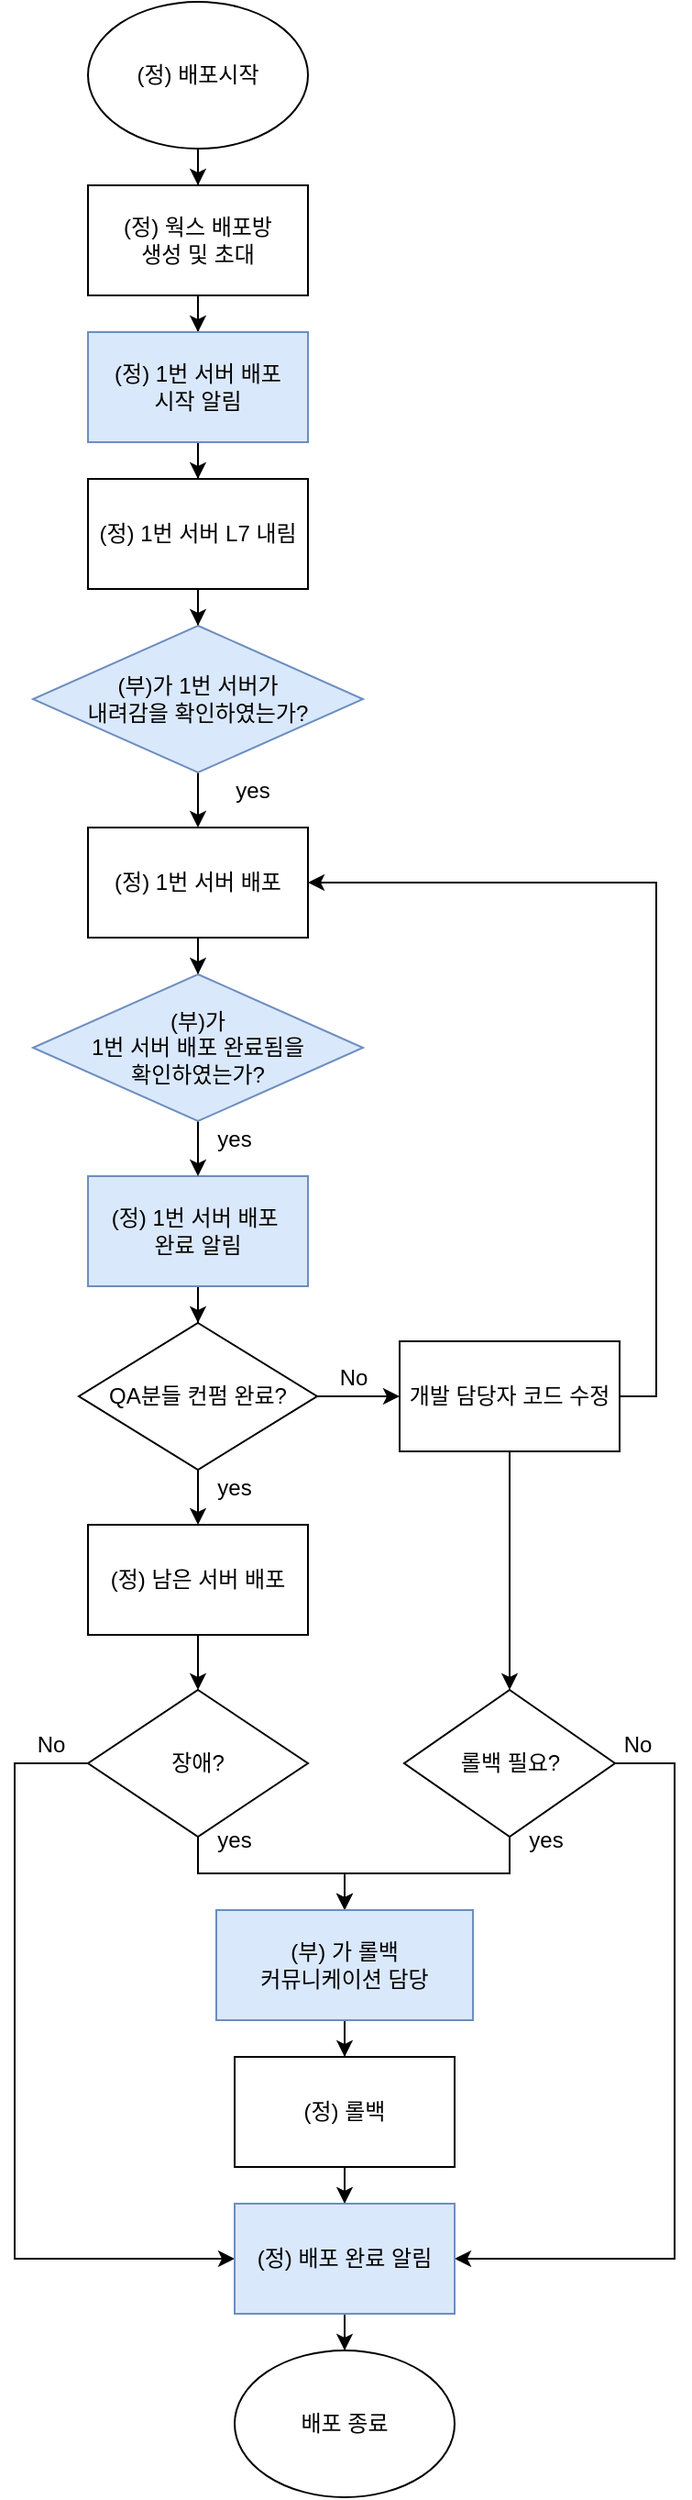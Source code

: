 <mxfile version="13.7.1" type="github" pages="2"><diagram id="aEj86HNyUtG5jBCobKXb" name="Page-1"><mxGraphModel dx="1176" dy="879" grid="1" gridSize="10" guides="1" tooltips="1" connect="1" arrows="1" fold="1" page="1" pageScale="1" pageWidth="827" pageHeight="1169" math="0" shadow="0"><root><mxCell id="0"/><mxCell id="1" parent="0"/><mxCell id="n8BKnWNHoqdwDlb7YsZS-5" value="" style="edgeStyle=orthogonalEdgeStyle;rounded=0;orthogonalLoop=1;jettySize=auto;html=1;" edge="1" parent="1" source="n8BKnWNHoqdwDlb7YsZS-1" target="n8BKnWNHoqdwDlb7YsZS-4"><mxGeometry relative="1" as="geometry"/></mxCell><mxCell id="n8BKnWNHoqdwDlb7YsZS-1" value="(정) 배포시작" style="ellipse;whiteSpace=wrap;html=1;" vertex="1" parent="1"><mxGeometry x="100" y="40" width="120" height="80" as="geometry"/></mxCell><mxCell id="n8BKnWNHoqdwDlb7YsZS-7" value="" style="edgeStyle=orthogonalEdgeStyle;rounded=0;orthogonalLoop=1;jettySize=auto;html=1;" edge="1" parent="1" source="n8BKnWNHoqdwDlb7YsZS-4" target="n8BKnWNHoqdwDlb7YsZS-6"><mxGeometry relative="1" as="geometry"/></mxCell><mxCell id="n8BKnWNHoqdwDlb7YsZS-4" value="(정) 웍스 배포방 &lt;br&gt;생성 및 초대" style="whiteSpace=wrap;html=1;" vertex="1" parent="1"><mxGeometry x="100" y="140" width="120" height="60" as="geometry"/></mxCell><mxCell id="n8BKnWNHoqdwDlb7YsZS-9" value="" style="edgeStyle=orthogonalEdgeStyle;rounded=0;orthogonalLoop=1;jettySize=auto;html=1;" edge="1" parent="1" source="n8BKnWNHoqdwDlb7YsZS-6" target="n8BKnWNHoqdwDlb7YsZS-8"><mxGeometry relative="1" as="geometry"/></mxCell><mxCell id="n8BKnWNHoqdwDlb7YsZS-6" value="(정) 1번 서버 배포 &lt;br&gt;시작 알림" style="whiteSpace=wrap;html=1;fillColor=#dae8fc;strokeColor=#6c8ebf;" vertex="1" parent="1"><mxGeometry x="100" y="220" width="120" height="60" as="geometry"/></mxCell><mxCell id="q1Sqx75_OjsZDfMOsrsy-12" value="" style="edgeStyle=orthogonalEdgeStyle;rounded=0;orthogonalLoop=1;jettySize=auto;html=1;" edge="1" parent="1" source="n8BKnWNHoqdwDlb7YsZS-8" target="q1Sqx75_OjsZDfMOsrsy-11"><mxGeometry relative="1" as="geometry"/></mxCell><mxCell id="n8BKnWNHoqdwDlb7YsZS-8" value="(정) 1번 서버 L7 내림" style="whiteSpace=wrap;html=1;" vertex="1" parent="1"><mxGeometry x="100" y="300" width="120" height="60" as="geometry"/></mxCell><mxCell id="q1Sqx75_OjsZDfMOsrsy-22" value="" style="edgeStyle=orthogonalEdgeStyle;rounded=0;orthogonalLoop=1;jettySize=auto;html=1;" edge="1" parent="1" source="n8BKnWNHoqdwDlb7YsZS-12" target="q1Sqx75_OjsZDfMOsrsy-21"><mxGeometry relative="1" as="geometry"/></mxCell><mxCell id="n8BKnWNHoqdwDlb7YsZS-12" value="(정) 1번 서버 배포" style="whiteSpace=wrap;html=1;" vertex="1" parent="1"><mxGeometry x="100" y="490" width="120" height="60" as="geometry"/></mxCell><mxCell id="q1Sqx75_OjsZDfMOsrsy-25" value="" style="edgeStyle=orthogonalEdgeStyle;rounded=0;orthogonalLoop=1;jettySize=auto;html=1;" edge="1" parent="1" source="n8BKnWNHoqdwDlb7YsZS-17" target="n8BKnWNHoqdwDlb7YsZS-23"><mxGeometry relative="1" as="geometry"/></mxCell><mxCell id="q1Sqx75_OjsZDfMOsrsy-28" value="" style="edgeStyle=orthogonalEdgeStyle;rounded=0;orthogonalLoop=1;jettySize=auto;html=1;" edge="1" parent="1" source="n8BKnWNHoqdwDlb7YsZS-17" target="n8BKnWNHoqdwDlb7YsZS-19"><mxGeometry relative="1" as="geometry"/></mxCell><mxCell id="n8BKnWNHoqdwDlb7YsZS-17" value="QA분들 컨펌 완료?" style="rhombus;whiteSpace=wrap;html=1;" vertex="1" parent="1"><mxGeometry x="95" y="760" width="130" height="80" as="geometry"/></mxCell><mxCell id="q1Sqx75_OjsZDfMOsrsy-59" value="" style="edgeStyle=orthogonalEdgeStyle;rounded=0;orthogonalLoop=1;jettySize=auto;html=1;" edge="1" parent="1" source="n8BKnWNHoqdwDlb7YsZS-19" target="q1Sqx75_OjsZDfMOsrsy-36"><mxGeometry relative="1" as="geometry"/></mxCell><mxCell id="q1Sqx75_OjsZDfMOsrsy-69" style="edgeStyle=orthogonalEdgeStyle;rounded=0;orthogonalLoop=1;jettySize=auto;html=1;entryX=1;entryY=0.5;entryDx=0;entryDy=0;" edge="1" parent="1" source="n8BKnWNHoqdwDlb7YsZS-19" target="n8BKnWNHoqdwDlb7YsZS-12"><mxGeometry relative="1" as="geometry"><Array as="points"><mxPoint x="410" y="800"/><mxPoint x="410" y="520"/></Array></mxGeometry></mxCell><mxCell id="n8BKnWNHoqdwDlb7YsZS-19" value="개발 담당자 코드 수정" style="whiteSpace=wrap;html=1;" vertex="1" parent="1"><mxGeometry x="270" y="770" width="120" height="60" as="geometry"/></mxCell><mxCell id="q1Sqx75_OjsZDfMOsrsy-62" value="" style="edgeStyle=orthogonalEdgeStyle;rounded=0;orthogonalLoop=1;jettySize=auto;html=1;" edge="1" parent="1" source="n8BKnWNHoqdwDlb7YsZS-23" target="q1Sqx75_OjsZDfMOsrsy-58"><mxGeometry relative="1" as="geometry"/></mxCell><mxCell id="n8BKnWNHoqdwDlb7YsZS-23" value="(정) 남은 서버 배포" style="whiteSpace=wrap;html=1;" vertex="1" parent="1"><mxGeometry x="100" y="870" width="120" height="60" as="geometry"/></mxCell><mxCell id="q1Sqx75_OjsZDfMOsrsy-67" value="" style="edgeStyle=orthogonalEdgeStyle;rounded=0;orthogonalLoop=1;jettySize=auto;html=1;" edge="1" parent="1" source="n8BKnWNHoqdwDlb7YsZS-40" target="q1Sqx75_OjsZDfMOsrsy-60"><mxGeometry relative="1" as="geometry"/></mxCell><mxCell id="n8BKnWNHoqdwDlb7YsZS-40" value="(정) 롤백" style="whiteSpace=wrap;html=1;" vertex="1" parent="1"><mxGeometry x="180" y="1160" width="120" height="60" as="geometry"/></mxCell><mxCell id="q1Sqx75_OjsZDfMOsrsy-13" value="" style="edgeStyle=orthogonalEdgeStyle;rounded=0;orthogonalLoop=1;jettySize=auto;html=1;" edge="1" parent="1" source="q1Sqx75_OjsZDfMOsrsy-11" target="n8BKnWNHoqdwDlb7YsZS-12"><mxGeometry relative="1" as="geometry"/></mxCell><mxCell id="q1Sqx75_OjsZDfMOsrsy-11" value="(부)가 1번 서버가 &lt;br&gt;내려감을 확인하였는가?" style="rhombus;whiteSpace=wrap;html=1;fillColor=#dae8fc;strokeColor=#6c8ebf;" vertex="1" parent="1"><mxGeometry x="70" y="380" width="180" height="80" as="geometry"/></mxCell><mxCell id="q1Sqx75_OjsZDfMOsrsy-17" value="yes" style="text;html=1;strokeColor=none;fillColor=none;align=center;verticalAlign=middle;whiteSpace=wrap;rounded=0;" vertex="1" parent="1"><mxGeometry x="170" y="460" width="40" height="20" as="geometry"/></mxCell><mxCell id="q1Sqx75_OjsZDfMOsrsy-24" value="" style="edgeStyle=orthogonalEdgeStyle;rounded=0;orthogonalLoop=1;jettySize=auto;html=1;" edge="1" parent="1" source="q1Sqx75_OjsZDfMOsrsy-20" target="n8BKnWNHoqdwDlb7YsZS-17"><mxGeometry relative="1" as="geometry"/></mxCell><mxCell id="q1Sqx75_OjsZDfMOsrsy-20" value="&lt;span&gt;(정) 1번 서버 배포&amp;nbsp;&lt;br&gt;완료 알림&lt;/span&gt;" style="whiteSpace=wrap;html=1;fillColor=#dae8fc;strokeColor=#6c8ebf;" vertex="1" parent="1"><mxGeometry x="100" y="680" width="120" height="60" as="geometry"/></mxCell><mxCell id="q1Sqx75_OjsZDfMOsrsy-23" value="" style="edgeStyle=orthogonalEdgeStyle;rounded=0;orthogonalLoop=1;jettySize=auto;html=1;" edge="1" parent="1" source="q1Sqx75_OjsZDfMOsrsy-21" target="q1Sqx75_OjsZDfMOsrsy-20"><mxGeometry relative="1" as="geometry"/></mxCell><mxCell id="q1Sqx75_OjsZDfMOsrsy-21" value="(부)가 &lt;br&gt;1번 서버 배포 완료됨을&lt;br&gt;확인하였는가?" style="rhombus;whiteSpace=wrap;html=1;fillColor=#dae8fc;strokeColor=#6c8ebf;" vertex="1" parent="1"><mxGeometry x="70" y="570" width="180" height="80" as="geometry"/></mxCell><mxCell id="q1Sqx75_OjsZDfMOsrsy-65" value="" style="edgeStyle=orthogonalEdgeStyle;rounded=0;orthogonalLoop=1;jettySize=auto;html=1;" edge="1" parent="1" source="q1Sqx75_OjsZDfMOsrsy-36" target="q1Sqx75_OjsZDfMOsrsy-63"><mxGeometry relative="1" as="geometry"/></mxCell><mxCell id="q1Sqx75_OjsZDfMOsrsy-72" style="edgeStyle=orthogonalEdgeStyle;rounded=0;orthogonalLoop=1;jettySize=auto;html=1;entryX=1;entryY=0.5;entryDx=0;entryDy=0;" edge="1" parent="1" source="q1Sqx75_OjsZDfMOsrsy-36" target="q1Sqx75_OjsZDfMOsrsy-60"><mxGeometry relative="1" as="geometry"><Array as="points"><mxPoint x="420" y="1000"/><mxPoint x="420" y="1270"/></Array></mxGeometry></mxCell><mxCell id="q1Sqx75_OjsZDfMOsrsy-36" value="롤백 필요?" style="rhombus;whiteSpace=wrap;html=1;" vertex="1" parent="1"><mxGeometry x="272.5" y="960" width="115" height="80" as="geometry"/></mxCell><mxCell id="q1Sqx75_OjsZDfMOsrsy-49" value="yes" style="text;html=1;strokeColor=none;fillColor=none;align=center;verticalAlign=middle;whiteSpace=wrap;rounded=0;" vertex="1" parent="1"><mxGeometry x="160" y="650" width="40" height="20" as="geometry"/></mxCell><mxCell id="q1Sqx75_OjsZDfMOsrsy-50" value="yes" style="text;html=1;strokeColor=none;fillColor=none;align=center;verticalAlign=middle;whiteSpace=wrap;rounded=0;" vertex="1" parent="1"><mxGeometry x="160" y="840" width="40" height="20" as="geometry"/></mxCell><mxCell id="q1Sqx75_OjsZDfMOsrsy-51" value="No" style="text;html=1;strokeColor=none;fillColor=none;align=center;verticalAlign=middle;whiteSpace=wrap;rounded=0;" vertex="1" parent="1"><mxGeometry x="225" y="780" width="40" height="20" as="geometry"/></mxCell><mxCell id="q1Sqx75_OjsZDfMOsrsy-56" value="배포 종료" style="ellipse;whiteSpace=wrap;html=1;" vertex="1" parent="1"><mxGeometry x="180" y="1320" width="120" height="80" as="geometry"/></mxCell><mxCell id="q1Sqx75_OjsZDfMOsrsy-64" value="" style="edgeStyle=orthogonalEdgeStyle;rounded=0;orthogonalLoop=1;jettySize=auto;html=1;" edge="1" parent="1" source="q1Sqx75_OjsZDfMOsrsy-58" target="q1Sqx75_OjsZDfMOsrsy-63"><mxGeometry relative="1" as="geometry"/></mxCell><mxCell id="q1Sqx75_OjsZDfMOsrsy-74" style="edgeStyle=orthogonalEdgeStyle;rounded=0;orthogonalLoop=1;jettySize=auto;html=1;entryX=0;entryY=0.5;entryDx=0;entryDy=0;" edge="1" parent="1" source="q1Sqx75_OjsZDfMOsrsy-58" target="q1Sqx75_OjsZDfMOsrsy-60"><mxGeometry relative="1" as="geometry"><Array as="points"><mxPoint x="60" y="1000"/><mxPoint x="60" y="1270"/></Array></mxGeometry></mxCell><mxCell id="q1Sqx75_OjsZDfMOsrsy-58" value="장애?" style="rhombus;whiteSpace=wrap;html=1;" vertex="1" parent="1"><mxGeometry x="100" y="960" width="120" height="80" as="geometry"/></mxCell><mxCell id="q1Sqx75_OjsZDfMOsrsy-68" value="" style="edgeStyle=orthogonalEdgeStyle;rounded=0;orthogonalLoop=1;jettySize=auto;html=1;" edge="1" parent="1" source="q1Sqx75_OjsZDfMOsrsy-60" target="q1Sqx75_OjsZDfMOsrsy-56"><mxGeometry relative="1" as="geometry"/></mxCell><mxCell id="q1Sqx75_OjsZDfMOsrsy-60" value="&lt;span&gt;(정) &lt;/span&gt;&lt;span&gt;배포&amp;nbsp;완료 알림&lt;/span&gt;" style="whiteSpace=wrap;html=1;fillColor=#dae8fc;strokeColor=#6c8ebf;" vertex="1" parent="1"><mxGeometry x="180" y="1240" width="120" height="60" as="geometry"/></mxCell><mxCell id="q1Sqx75_OjsZDfMOsrsy-66" value="" style="edgeStyle=orthogonalEdgeStyle;rounded=0;orthogonalLoop=1;jettySize=auto;html=1;" edge="1" parent="1" source="q1Sqx75_OjsZDfMOsrsy-63" target="n8BKnWNHoqdwDlb7YsZS-40"><mxGeometry relative="1" as="geometry"/></mxCell><mxCell id="q1Sqx75_OjsZDfMOsrsy-63" value="(부) 가 롤백&lt;br&gt;커뮤니케이션 담당" style="whiteSpace=wrap;html=1;fillColor=#dae8fc;strokeColor=#6c8ebf;" vertex="1" parent="1"><mxGeometry x="170" y="1080" width="140" height="60" as="geometry"/></mxCell><mxCell id="q1Sqx75_OjsZDfMOsrsy-70" value="yes" style="text;html=1;strokeColor=none;fillColor=none;align=center;verticalAlign=middle;whiteSpace=wrap;rounded=0;" vertex="1" parent="1"><mxGeometry x="160" y="1032" width="40" height="20" as="geometry"/></mxCell><mxCell id="q1Sqx75_OjsZDfMOsrsy-71" value="yes" style="text;html=1;strokeColor=none;fillColor=none;align=center;verticalAlign=middle;whiteSpace=wrap;rounded=0;" vertex="1" parent="1"><mxGeometry x="330" y="1032" width="40" height="20" as="geometry"/></mxCell><mxCell id="q1Sqx75_OjsZDfMOsrsy-73" value="No" style="text;html=1;strokeColor=none;fillColor=none;align=center;verticalAlign=middle;whiteSpace=wrap;rounded=0;" vertex="1" parent="1"><mxGeometry x="380" y="980" width="40" height="20" as="geometry"/></mxCell><mxCell id="q1Sqx75_OjsZDfMOsrsy-75" value="No" style="text;html=1;strokeColor=none;fillColor=none;align=center;verticalAlign=middle;whiteSpace=wrap;rounded=0;" vertex="1" parent="1"><mxGeometry x="60" y="980" width="40" height="20" as="geometry"/></mxCell></root></mxGraphModel></diagram><diagram id="Tdf8PE0WCIrdqR00uRcC" name="Page-2"><mxGraphModel dx="1176" dy="879" grid="1" gridSize="10" guides="1" tooltips="1" connect="1" arrows="1" fold="1" page="1" pageScale="1" pageWidth="827" pageHeight="1169" math="0" shadow="0"><root><mxCell id="SrPX5RAa-Z9x6XJfYcbB-0"/><mxCell id="SrPX5RAa-Z9x6XJfYcbB-1" parent="SrPX5RAa-Z9x6XJfYcbB-0"/></root></mxGraphModel></diagram></mxfile>